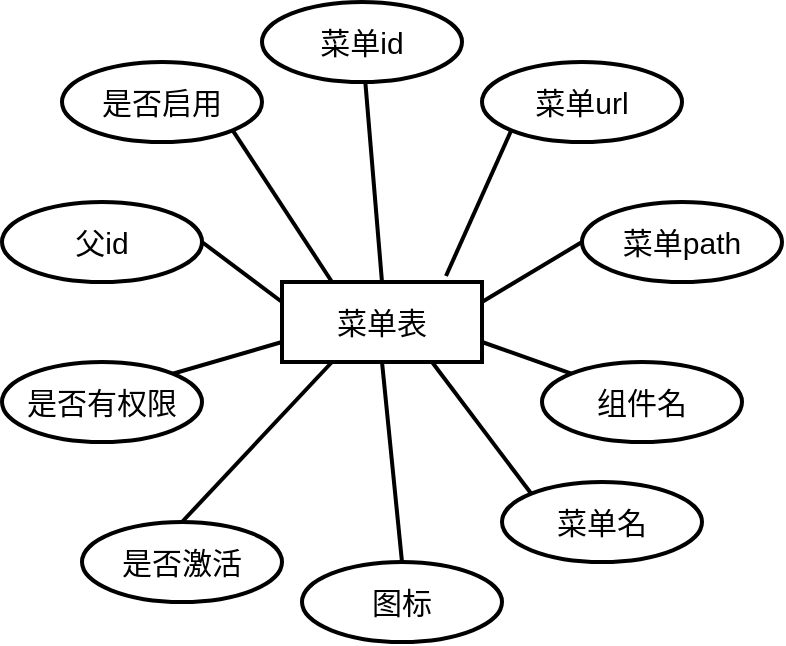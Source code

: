 <mxfile version="14.6.11" type="github">
  <diagram id="mOUmUlxvAqM6CeThcMWZ" name="第 1 页">
    <mxGraphModel dx="786" dy="489" grid="1" gridSize="10" guides="1" tooltips="1" connect="1" arrows="1" fold="1" page="1" pageScale="1" pageWidth="827" pageHeight="1169" math="0" shadow="0">
      <root>
        <mxCell id="0" />
        <mxCell id="1" parent="0" />
        <mxCell id="wIn1vtrKWPu5YII-fjSw-11" value="菜单表" style="whiteSpace=wrap;html=1;align=center;strokeWidth=2;fontSize=15;" vertex="1" parent="1">
          <mxGeometry x="250" y="230" width="100" height="40" as="geometry" />
        </mxCell>
        <mxCell id="wIn1vtrKWPu5YII-fjSw-12" value="菜单url" style="ellipse;whiteSpace=wrap;html=1;align=center;strokeWidth=2;fontSize=15;" vertex="1" parent="1">
          <mxGeometry x="350" y="120" width="100" height="40" as="geometry" />
        </mxCell>
        <mxCell id="wIn1vtrKWPu5YII-fjSw-13" value="父id" style="ellipse;whiteSpace=wrap;html=1;align=center;strokeWidth=2;fontSize=15;" vertex="1" parent="1">
          <mxGeometry x="110" y="190" width="100" height="40" as="geometry" />
        </mxCell>
        <mxCell id="wIn1vtrKWPu5YII-fjSw-14" value="图标" style="ellipse;whiteSpace=wrap;html=1;align=center;strokeWidth=2;fontSize=15;" vertex="1" parent="1">
          <mxGeometry x="260" y="370" width="100" height="40" as="geometry" />
        </mxCell>
        <mxCell id="wIn1vtrKWPu5YII-fjSw-15" value="菜单名" style="ellipse;whiteSpace=wrap;html=1;align=center;strokeWidth=2;fontSize=15;" vertex="1" parent="1">
          <mxGeometry x="360" y="330" width="100" height="40" as="geometry" />
        </mxCell>
        <mxCell id="wIn1vtrKWPu5YII-fjSw-16" value="组件名" style="ellipse;whiteSpace=wrap;html=1;align=center;strokeWidth=2;fontSize=15;" vertex="1" parent="1">
          <mxGeometry x="380" y="270" width="100" height="40" as="geometry" />
        </mxCell>
        <mxCell id="wIn1vtrKWPu5YII-fjSw-17" value="是否启用" style="ellipse;whiteSpace=wrap;html=1;align=center;strokeWidth=2;fontSize=15;" vertex="1" parent="1">
          <mxGeometry x="140" y="120" width="100" height="40" as="geometry" />
        </mxCell>
        <mxCell id="wIn1vtrKWPu5YII-fjSw-18" value="是否有权限" style="ellipse;whiteSpace=wrap;html=1;align=center;strokeWidth=2;fontSize=15;" vertex="1" parent="1">
          <mxGeometry x="110" y="270" width="100" height="40" as="geometry" />
        </mxCell>
        <mxCell id="wIn1vtrKWPu5YII-fjSw-19" value="是否激活" style="ellipse;whiteSpace=wrap;html=1;align=center;strokeWidth=2;fontSize=15;" vertex="1" parent="1">
          <mxGeometry x="150" y="350" width="100" height="40" as="geometry" />
        </mxCell>
        <mxCell id="wIn1vtrKWPu5YII-fjSw-20" value="菜单id" style="ellipse;whiteSpace=wrap;html=1;align=center;strokeWidth=2;fontSize=15;" vertex="1" parent="1">
          <mxGeometry x="240" y="90" width="100" height="40" as="geometry" />
        </mxCell>
        <mxCell id="wIn1vtrKWPu5YII-fjSw-21" value="菜单path" style="ellipse;whiteSpace=wrap;html=1;align=center;strokeWidth=2;fontSize=15;" vertex="1" parent="1">
          <mxGeometry x="400" y="190" width="100" height="40" as="geometry" />
        </mxCell>
        <mxCell id="wIn1vtrKWPu5YII-fjSw-22" value="" style="endArrow=none;html=1;rounded=0;fontSize=15;strokeWidth=2;entryX=0.5;entryY=0;entryDx=0;entryDy=0;" edge="1" parent="1" source="wIn1vtrKWPu5YII-fjSw-20" target="wIn1vtrKWPu5YII-fjSw-11">
          <mxGeometry relative="1" as="geometry">
            <mxPoint x="110" y="60" as="sourcePoint" />
            <mxPoint x="270" y="60" as="targetPoint" />
          </mxGeometry>
        </mxCell>
        <mxCell id="wIn1vtrKWPu5YII-fjSw-23" value="" style="endArrow=none;html=1;rounded=0;fontSize=15;strokeWidth=2;entryX=0.82;entryY=-0.075;entryDx=0;entryDy=0;exitX=0;exitY=1;exitDx=0;exitDy=0;entryPerimeter=0;" edge="1" parent="1" source="wIn1vtrKWPu5YII-fjSw-12" target="wIn1vtrKWPu5YII-fjSw-11">
          <mxGeometry relative="1" as="geometry">
            <mxPoint x="301.666" y="139.989" as="sourcePoint" />
            <mxPoint x="310" y="240" as="targetPoint" />
          </mxGeometry>
        </mxCell>
        <mxCell id="wIn1vtrKWPu5YII-fjSw-24" value="" style="endArrow=none;html=1;rounded=0;fontSize=15;strokeWidth=2;entryX=0;entryY=0.5;entryDx=0;entryDy=0;exitX=1;exitY=0.25;exitDx=0;exitDy=0;" edge="1" parent="1" source="wIn1vtrKWPu5YII-fjSw-11" target="wIn1vtrKWPu5YII-fjSw-21">
          <mxGeometry relative="1" as="geometry">
            <mxPoint x="311.666" y="149.989" as="sourcePoint" />
            <mxPoint x="320" y="250" as="targetPoint" />
          </mxGeometry>
        </mxCell>
        <mxCell id="wIn1vtrKWPu5YII-fjSw-25" value="" style="endArrow=none;html=1;rounded=0;fontSize=15;strokeWidth=2;entryX=0;entryY=0;entryDx=0;entryDy=0;exitX=1;exitY=0.75;exitDx=0;exitDy=0;" edge="1" parent="1" source="wIn1vtrKWPu5YII-fjSw-11" target="wIn1vtrKWPu5YII-fjSw-16">
          <mxGeometry relative="1" as="geometry">
            <mxPoint x="321.666" y="159.989" as="sourcePoint" />
            <mxPoint x="330" y="260" as="targetPoint" />
          </mxGeometry>
        </mxCell>
        <mxCell id="wIn1vtrKWPu5YII-fjSw-26" value="" style="endArrow=none;html=1;rounded=0;fontSize=15;strokeWidth=2;entryX=0;entryY=0;entryDx=0;entryDy=0;exitX=0.75;exitY=1;exitDx=0;exitDy=0;" edge="1" parent="1" source="wIn1vtrKWPu5YII-fjSw-11" target="wIn1vtrKWPu5YII-fjSw-15">
          <mxGeometry relative="1" as="geometry">
            <mxPoint x="331.666" y="169.989" as="sourcePoint" />
            <mxPoint x="340" y="270" as="targetPoint" />
          </mxGeometry>
        </mxCell>
        <mxCell id="wIn1vtrKWPu5YII-fjSw-27" value="" style="endArrow=none;html=1;rounded=0;fontSize=15;strokeWidth=2;entryX=0.5;entryY=0;entryDx=0;entryDy=0;exitX=0.5;exitY=1;exitDx=0;exitDy=0;" edge="1" parent="1" source="wIn1vtrKWPu5YII-fjSw-11" target="wIn1vtrKWPu5YII-fjSw-14">
          <mxGeometry relative="1" as="geometry">
            <mxPoint x="341.666" y="179.989" as="sourcePoint" />
            <mxPoint x="350" y="280" as="targetPoint" />
          </mxGeometry>
        </mxCell>
        <mxCell id="wIn1vtrKWPu5YII-fjSw-28" value="" style="endArrow=none;html=1;rounded=0;fontSize=15;strokeWidth=2;entryX=0;entryY=0.25;entryDx=0;entryDy=0;exitX=1;exitY=0.5;exitDx=0;exitDy=0;" edge="1" parent="1" source="wIn1vtrKWPu5YII-fjSw-13" target="wIn1vtrKWPu5YII-fjSw-11">
          <mxGeometry relative="1" as="geometry">
            <mxPoint x="301.666" y="139.989" as="sourcePoint" />
            <mxPoint x="310" y="240" as="targetPoint" />
          </mxGeometry>
        </mxCell>
        <mxCell id="wIn1vtrKWPu5YII-fjSw-29" value="" style="endArrow=none;html=1;rounded=0;fontSize=15;strokeWidth=2;entryX=0.25;entryY=0;entryDx=0;entryDy=0;exitX=1;exitY=1;exitDx=0;exitDy=0;" edge="1" parent="1" source="wIn1vtrKWPu5YII-fjSw-17" target="wIn1vtrKWPu5YII-fjSw-11">
          <mxGeometry relative="1" as="geometry">
            <mxPoint x="311.666" y="149.989" as="sourcePoint" />
            <mxPoint x="320" y="250" as="targetPoint" />
          </mxGeometry>
        </mxCell>
        <mxCell id="wIn1vtrKWPu5YII-fjSw-30" value="" style="endArrow=none;html=1;rounded=0;fontSize=15;strokeWidth=2;entryX=0;entryY=0.75;entryDx=0;entryDy=0;exitX=1;exitY=0;exitDx=0;exitDy=0;" edge="1" parent="1" source="wIn1vtrKWPu5YII-fjSw-18" target="wIn1vtrKWPu5YII-fjSw-11">
          <mxGeometry relative="1" as="geometry">
            <mxPoint x="321.666" y="159.989" as="sourcePoint" />
            <mxPoint x="330" y="260" as="targetPoint" />
          </mxGeometry>
        </mxCell>
        <mxCell id="wIn1vtrKWPu5YII-fjSw-31" value="" style="endArrow=none;html=1;rounded=0;fontSize=15;strokeWidth=2;entryX=0.5;entryY=0;entryDx=0;entryDy=0;exitX=0.25;exitY=1;exitDx=0;exitDy=0;" edge="1" parent="1" source="wIn1vtrKWPu5YII-fjSw-11" target="wIn1vtrKWPu5YII-fjSw-19">
          <mxGeometry relative="1" as="geometry">
            <mxPoint x="331.666" y="169.989" as="sourcePoint" />
            <mxPoint x="340" y="270" as="targetPoint" />
          </mxGeometry>
        </mxCell>
      </root>
    </mxGraphModel>
  </diagram>
</mxfile>
